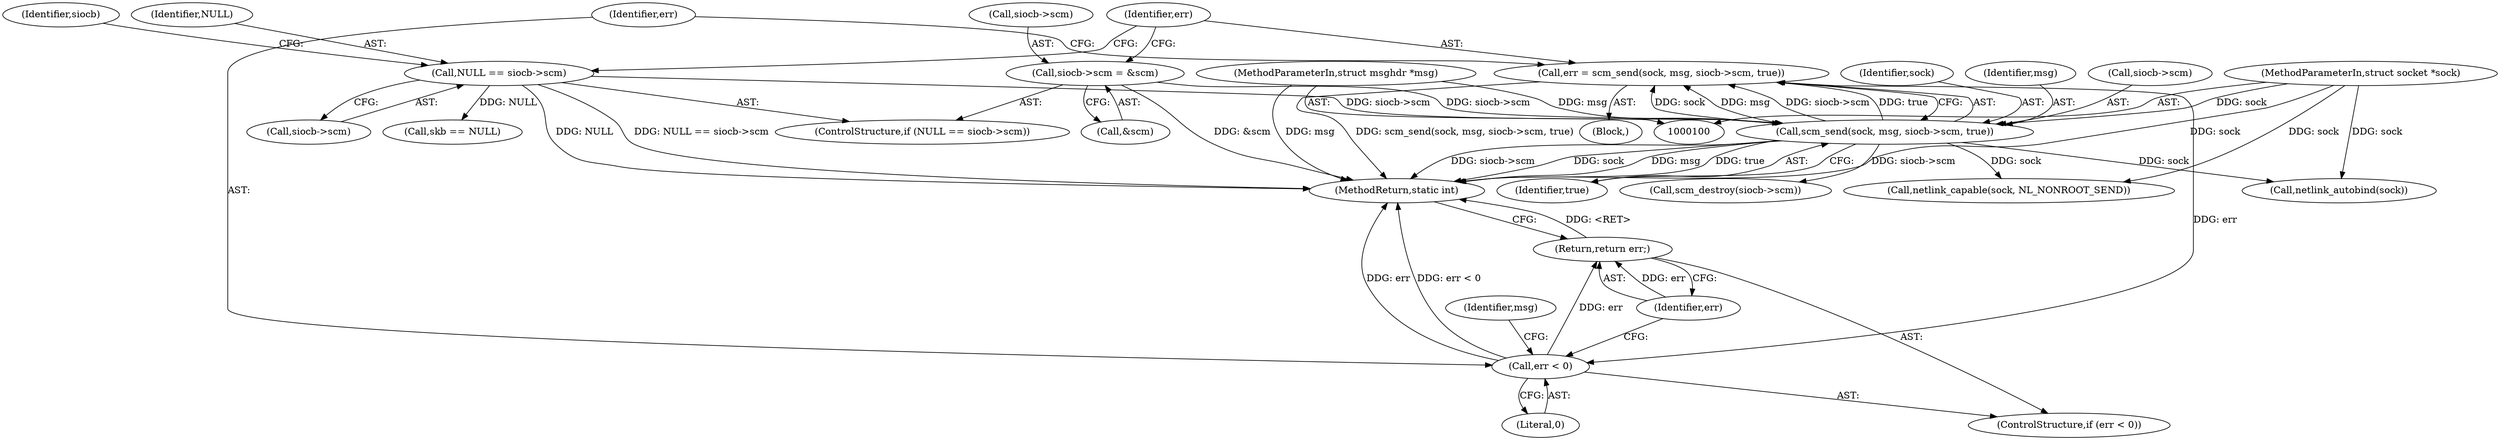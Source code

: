 digraph "0_linux_20e1db19db5d6b9e4e83021595eab0dc8f107bef_0@API" {
"1000154" [label="(Call,err = scm_send(sock, msg, siocb->scm, true))"];
"1000156" [label="(Call,scm_send(sock, msg, siocb->scm, true))"];
"1000102" [label="(MethodParameterIn,struct socket *sock)"];
"1000103" [label="(MethodParameterIn,struct msghdr *msg)"];
"1000148" [label="(Call,siocb->scm = &scm)"];
"1000143" [label="(Call,NULL == siocb->scm)"];
"1000164" [label="(Call,err < 0)"];
"1000167" [label="(Return,return err;)"];
"1000103" [label="(MethodParameterIn,struct msghdr *msg)"];
"1000230" [label="(Call,netlink_autobind(sock))"];
"1000154" [label="(Call,err = scm_send(sock, msg, siocb->scm, true))"];
"1000347" [label="(MethodReturn,static int)"];
"1000171" [label="(Identifier,msg)"];
"1000155" [label="(Identifier,err)"];
"1000156" [label="(Call,scm_send(sock, msg, siocb->scm, true))"];
"1000145" [label="(Call,siocb->scm)"];
"1000149" [label="(Call,siocb->scm)"];
"1000206" [label="(Call,netlink_capable(sock, NL_NONROOT_SEND))"];
"1000163" [label="(ControlStructure,if (err < 0))"];
"1000162" [label="(Identifier,true)"];
"1000157" [label="(Identifier,sock)"];
"1000258" [label="(Call,skb == NULL)"];
"1000148" [label="(Call,siocb->scm = &scm)"];
"1000166" [label="(Literal,0)"];
"1000152" [label="(Call,&scm)"];
"1000167" [label="(Return,return err;)"];
"1000105" [label="(Block,)"];
"1000164" [label="(Call,err < 0)"];
"1000341" [label="(Call,scm_destroy(siocb->scm))"];
"1000142" [label="(ControlStructure,if (NULL == siocb->scm))"];
"1000102" [label="(MethodParameterIn,struct socket *sock)"];
"1000158" [label="(Identifier,msg)"];
"1000143" [label="(Call,NULL == siocb->scm)"];
"1000168" [label="(Identifier,err)"];
"1000165" [label="(Identifier,err)"];
"1000159" [label="(Call,siocb->scm)"];
"1000150" [label="(Identifier,siocb)"];
"1000144" [label="(Identifier,NULL)"];
"1000154" -> "1000105"  [label="AST: "];
"1000154" -> "1000156"  [label="CFG: "];
"1000155" -> "1000154"  [label="AST: "];
"1000156" -> "1000154"  [label="AST: "];
"1000165" -> "1000154"  [label="CFG: "];
"1000154" -> "1000347"  [label="DDG: scm_send(sock, msg, siocb->scm, true)"];
"1000156" -> "1000154"  [label="DDG: sock"];
"1000156" -> "1000154"  [label="DDG: msg"];
"1000156" -> "1000154"  [label="DDG: siocb->scm"];
"1000156" -> "1000154"  [label="DDG: true"];
"1000154" -> "1000164"  [label="DDG: err"];
"1000156" -> "1000162"  [label="CFG: "];
"1000157" -> "1000156"  [label="AST: "];
"1000158" -> "1000156"  [label="AST: "];
"1000159" -> "1000156"  [label="AST: "];
"1000162" -> "1000156"  [label="AST: "];
"1000156" -> "1000347"  [label="DDG: siocb->scm"];
"1000156" -> "1000347"  [label="DDG: sock"];
"1000156" -> "1000347"  [label="DDG: msg"];
"1000156" -> "1000347"  [label="DDG: true"];
"1000102" -> "1000156"  [label="DDG: sock"];
"1000103" -> "1000156"  [label="DDG: msg"];
"1000148" -> "1000156"  [label="DDG: siocb->scm"];
"1000143" -> "1000156"  [label="DDG: siocb->scm"];
"1000156" -> "1000206"  [label="DDG: sock"];
"1000156" -> "1000230"  [label="DDG: sock"];
"1000156" -> "1000341"  [label="DDG: siocb->scm"];
"1000102" -> "1000100"  [label="AST: "];
"1000102" -> "1000347"  [label="DDG: sock"];
"1000102" -> "1000206"  [label="DDG: sock"];
"1000102" -> "1000230"  [label="DDG: sock"];
"1000103" -> "1000100"  [label="AST: "];
"1000103" -> "1000347"  [label="DDG: msg"];
"1000148" -> "1000142"  [label="AST: "];
"1000148" -> "1000152"  [label="CFG: "];
"1000149" -> "1000148"  [label="AST: "];
"1000152" -> "1000148"  [label="AST: "];
"1000155" -> "1000148"  [label="CFG: "];
"1000148" -> "1000347"  [label="DDG: &scm"];
"1000143" -> "1000142"  [label="AST: "];
"1000143" -> "1000145"  [label="CFG: "];
"1000144" -> "1000143"  [label="AST: "];
"1000145" -> "1000143"  [label="AST: "];
"1000150" -> "1000143"  [label="CFG: "];
"1000155" -> "1000143"  [label="CFG: "];
"1000143" -> "1000347"  [label="DDG: NULL"];
"1000143" -> "1000347"  [label="DDG: NULL == siocb->scm"];
"1000143" -> "1000258"  [label="DDG: NULL"];
"1000164" -> "1000163"  [label="AST: "];
"1000164" -> "1000166"  [label="CFG: "];
"1000165" -> "1000164"  [label="AST: "];
"1000166" -> "1000164"  [label="AST: "];
"1000168" -> "1000164"  [label="CFG: "];
"1000171" -> "1000164"  [label="CFG: "];
"1000164" -> "1000347"  [label="DDG: err < 0"];
"1000164" -> "1000347"  [label="DDG: err"];
"1000164" -> "1000167"  [label="DDG: err"];
"1000167" -> "1000163"  [label="AST: "];
"1000167" -> "1000168"  [label="CFG: "];
"1000168" -> "1000167"  [label="AST: "];
"1000347" -> "1000167"  [label="CFG: "];
"1000167" -> "1000347"  [label="DDG: <RET>"];
"1000168" -> "1000167"  [label="DDG: err"];
}
